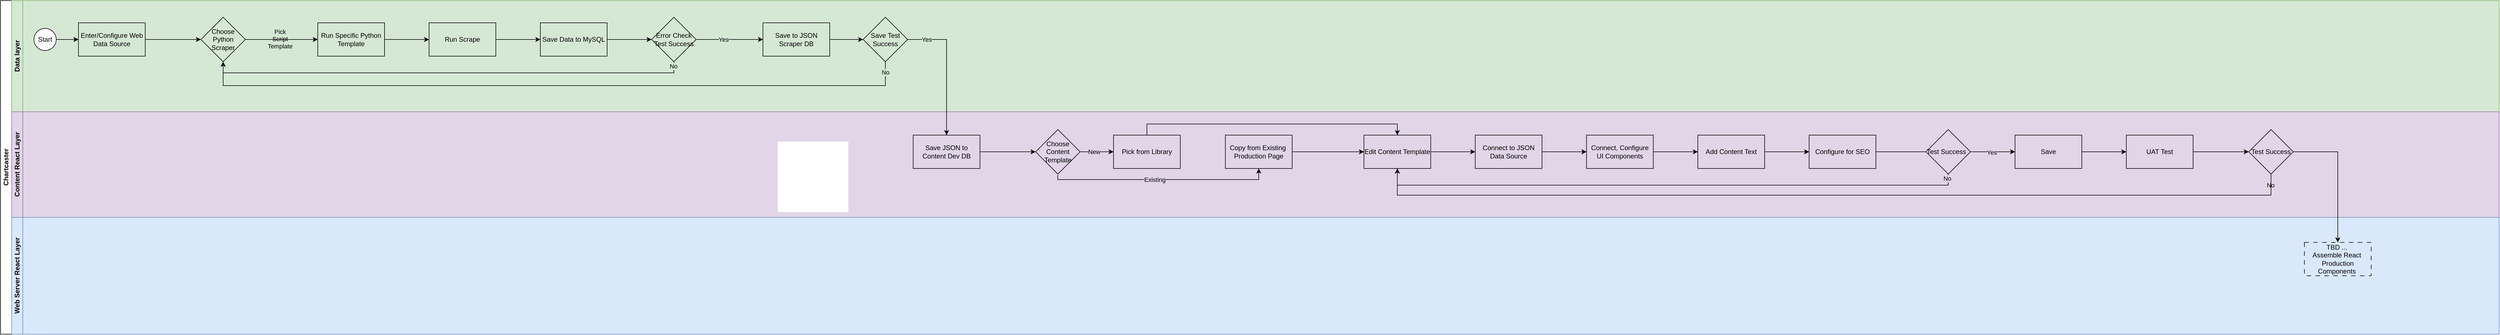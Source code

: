 <mxfile version="26.0.9">
  <diagram id="prtHgNgQTEPvFCAcTncT" name="Page-1">
    <mxGraphModel dx="2074" dy="1098" grid="1" gridSize="10" guides="1" tooltips="1" connect="1" arrows="1" fold="1" page="1" pageScale="1" pageWidth="827" pageHeight="1169" math="0" shadow="0">
      <root>
        <mxCell id="0" />
        <mxCell id="1" parent="0" />
        <mxCell id="oOW6s0dnsx2gBzozzX6u-67" value="Chartcaster" style="swimlane;html=1;childLayout=stackLayout;resizeParent=1;resizeParentMax=0;horizontal=0;startSize=20;horizontalStack=0;" parent="1" vertex="1">
          <mxGeometry y="20" width="4490" height="600" as="geometry" />
        </mxCell>
        <mxCell id="oOW6s0dnsx2gBzozzX6u-72" value="Data layer" style="swimlane;html=1;startSize=20;horizontal=0;fillColor=#d5e8d4;strokeColor=#82b366;labelBackgroundColor=none;swimlaneFillColor=#D5E8D4;" parent="oOW6s0dnsx2gBzozzX6u-67" vertex="1">
          <mxGeometry x="20" width="4470" height="200" as="geometry" />
        </mxCell>
        <mxCell id="oOW6s0dnsx2gBzozzX6u-73" value="" style="edgeStyle=orthogonalEdgeStyle;rounded=0;orthogonalLoop=1;jettySize=auto;html=1;flowAnimation=0;" parent="oOW6s0dnsx2gBzozzX6u-72" source="oOW6s0dnsx2gBzozzX6u-74" target="oOW6s0dnsx2gBzozzX6u-76" edge="1">
          <mxGeometry relative="1" as="geometry" />
        </mxCell>
        <mxCell id="oOW6s0dnsx2gBzozzX6u-74" value="Start" style="ellipse;whiteSpace=wrap;html=1;" parent="oOW6s0dnsx2gBzozzX6u-72" vertex="1">
          <mxGeometry x="40" y="50" width="40" height="40" as="geometry" />
        </mxCell>
        <mxCell id="oOW6s0dnsx2gBzozzX6u-75" value="" style="edgeStyle=orthogonalEdgeStyle;rounded=0;orthogonalLoop=1;jettySize=auto;html=1;flowAnimation=0;" parent="oOW6s0dnsx2gBzozzX6u-72" source="oOW6s0dnsx2gBzozzX6u-76" target="oOW6s0dnsx2gBzozzX6u-79" edge="1">
          <mxGeometry relative="1" as="geometry" />
        </mxCell>
        <mxCell id="oOW6s0dnsx2gBzozzX6u-76" value="&lt;div&gt;Enter/Configure Web&lt;/div&gt;Data Source" style="whiteSpace=wrap;html=1;labelBackgroundColor=none;fillColor=#D5E8D4;" parent="oOW6s0dnsx2gBzozzX6u-72" vertex="1">
          <mxGeometry x="120" y="40" width="120" height="60" as="geometry" />
        </mxCell>
        <mxCell id="oOW6s0dnsx2gBzozzX6u-77" value="" style="edgeStyle=orthogonalEdgeStyle;rounded=0;orthogonalLoop=1;jettySize=auto;html=1;flowAnimation=0;" parent="oOW6s0dnsx2gBzozzX6u-72" source="oOW6s0dnsx2gBzozzX6u-79" target="oOW6s0dnsx2gBzozzX6u-81" edge="1">
          <mxGeometry relative="1" as="geometry" />
        </mxCell>
        <mxCell id="oOW6s0dnsx2gBzozzX6u-78" value="Pick&lt;div&gt;Script&lt;br&gt;Template&lt;/div&gt;" style="edgeLabel;html=1;align=center;verticalAlign=middle;resizable=0;points=[];labelBackgroundColor=none;" parent="oOW6s0dnsx2gBzozzX6u-77" vertex="1" connectable="0">
          <mxGeometry x="-0.056" y="1" relative="1" as="geometry">
            <mxPoint as="offset" />
          </mxGeometry>
        </mxCell>
        <mxCell id="oOW6s0dnsx2gBzozzX6u-79" value="Choose Python Scraper" style="rhombus;whiteSpace=wrap;html=1;labelBackgroundColor=none;fillColor=#D5E8D4;" parent="oOW6s0dnsx2gBzozzX6u-72" vertex="1">
          <mxGeometry x="340" y="30" width="80" height="80" as="geometry" />
        </mxCell>
        <mxCell id="oOW6s0dnsx2gBzozzX6u-80" value="" style="edgeStyle=orthogonalEdgeStyle;rounded=0;orthogonalLoop=1;jettySize=auto;html=1;flowAnimation=0;" parent="oOW6s0dnsx2gBzozzX6u-72" source="oOW6s0dnsx2gBzozzX6u-81" target="oOW6s0dnsx2gBzozzX6u-83" edge="1">
          <mxGeometry relative="1" as="geometry" />
        </mxCell>
        <mxCell id="oOW6s0dnsx2gBzozzX6u-81" value="&lt;span style=&quot;color: rgb(0, 0, 0); font-family: Helvetica; font-size: 12px; font-style: normal; font-variant-ligatures: normal; font-variant-caps: normal; font-weight: 400; letter-spacing: normal; orphans: 2; text-align: center; text-indent: 0px; text-transform: none; widows: 2; word-spacing: 0px; -webkit-text-stroke-width: 0px; white-space: normal; text-decoration-thickness: initial; text-decoration-style: initial; text-decoration-color: initial; float: none; display: inline !important;&quot;&gt;Run Specific Python Template&lt;/span&gt;" style="whiteSpace=wrap;html=1;labelBackgroundColor=none;fillColor=#D5E8D4;" parent="oOW6s0dnsx2gBzozzX6u-72" vertex="1">
          <mxGeometry x="550" y="40" width="120" height="60" as="geometry" />
        </mxCell>
        <mxCell id="oOW6s0dnsx2gBzozzX6u-82" value="" style="edgeStyle=orthogonalEdgeStyle;rounded=0;orthogonalLoop=1;jettySize=auto;html=1;flowAnimation=0;" parent="oOW6s0dnsx2gBzozzX6u-72" source="oOW6s0dnsx2gBzozzX6u-83" target="oOW6s0dnsx2gBzozzX6u-84" edge="1">
          <mxGeometry relative="1" as="geometry" />
        </mxCell>
        <mxCell id="oOW6s0dnsx2gBzozzX6u-83" value="Run Scrape" style="whiteSpace=wrap;html=1;labelBackgroundColor=none;fillColor=#D5E8D4;" parent="oOW6s0dnsx2gBzozzX6u-72" vertex="1">
          <mxGeometry x="750" y="40" width="120" height="60" as="geometry" />
        </mxCell>
        <mxCell id="oOW6s0dnsx2gBzozzX6u-84" value="&lt;span style=&quot;color: rgb(0, 0, 0); font-family: Helvetica; font-size: 12px; font-style: normal; font-variant-ligatures: normal; font-variant-caps: normal; font-weight: 400; letter-spacing: normal; orphans: 2; text-align: center; text-indent: 0px; text-transform: none; widows: 2; word-spacing: 0px; -webkit-text-stroke-width: 0px; white-space: normal; text-decoration-thickness: initial; text-decoration-style: initial; text-decoration-color: initial; float: none; display: inline !important;&quot;&gt;Save Data to MySQL&lt;/span&gt;" style="whiteSpace=wrap;html=1;labelBackgroundColor=none;fillColor=#D5E8D4;" parent="oOW6s0dnsx2gBzozzX6u-72" vertex="1">
          <mxGeometry x="950" y="40" width="120" height="60" as="geometry" />
        </mxCell>
        <mxCell id="oOW6s0dnsx2gBzozzX6u-85" value="" style="edgeStyle=orthogonalEdgeStyle;rounded=0;orthogonalLoop=1;jettySize=auto;html=1;exitX=1;exitY=0.5;exitDx=0;exitDy=0;flowAnimation=0;" parent="oOW6s0dnsx2gBzozzX6u-72" source="oOW6s0dnsx2gBzozzX6u-84" target="oOW6s0dnsx2gBzozzX6u-90" edge="1">
          <mxGeometry relative="1" as="geometry">
            <mxPoint x="1270" y="70" as="sourcePoint" />
          </mxGeometry>
        </mxCell>
        <mxCell id="oOW6s0dnsx2gBzozzX6u-86" value="" style="edgeStyle=orthogonalEdgeStyle;rounded=0;orthogonalLoop=1;jettySize=auto;html=1;flowAnimation=0;" parent="oOW6s0dnsx2gBzozzX6u-72" source="oOW6s0dnsx2gBzozzX6u-90" target="oOW6s0dnsx2gBzozzX6u-92" edge="1">
          <mxGeometry relative="1" as="geometry" />
        </mxCell>
        <mxCell id="oOW6s0dnsx2gBzozzX6u-87" value="Yes" style="edgeLabel;html=1;align=center;verticalAlign=middle;resizable=0;points=[];labelBackgroundColor=#D5E8D4;" parent="oOW6s0dnsx2gBzozzX6u-86" vertex="1" connectable="0">
          <mxGeometry x="-0.194" relative="1" as="geometry">
            <mxPoint as="offset" />
          </mxGeometry>
        </mxCell>
        <mxCell id="oOW6s0dnsx2gBzozzX6u-88" style="edgeStyle=orthogonalEdgeStyle;rounded=0;orthogonalLoop=1;jettySize=auto;html=1;entryX=0.5;entryY=1;entryDx=0;entryDy=0;flowAnimation=0;exitX=0.5;exitY=1;exitDx=0;exitDy=0;" parent="oOW6s0dnsx2gBzozzX6u-72" source="oOW6s0dnsx2gBzozzX6u-90" target="oOW6s0dnsx2gBzozzX6u-79" edge="1">
          <mxGeometry relative="1" as="geometry">
            <Array as="points">
              <mxPoint x="1190" y="130" />
              <mxPoint x="380" y="130" />
            </Array>
          </mxGeometry>
        </mxCell>
        <mxCell id="oOW6s0dnsx2gBzozzX6u-89" value="No" style="edgeLabel;html=1;align=center;verticalAlign=middle;resizable=0;points=[];labelBackgroundColor=#D5E8D4;" parent="oOW6s0dnsx2gBzozzX6u-88" vertex="1" connectable="0">
          <mxGeometry x="-0.982" y="-1" relative="1" as="geometry">
            <mxPoint as="offset" />
          </mxGeometry>
        </mxCell>
        <mxCell id="oOW6s0dnsx2gBzozzX6u-90" value="&lt;span style=&quot;color: rgb(0, 0, 0); font-family: Helvetica; font-size: 12px; font-style: normal; font-variant-ligatures: normal; font-variant-caps: normal; font-weight: 400; letter-spacing: normal; orphans: 2; text-align: center; text-indent: 0px; text-transform: none; widows: 2; word-spacing: 0px; -webkit-text-stroke-width: 0px; white-space: normal; text-decoration-thickness: initial; text-decoration-style: initial; text-decoration-color: initial; float: none; display: inline !important;&quot;&gt;Error Check Test Success&lt;/span&gt;" style="rhombus;whiteSpace=wrap;html=1;labelBackgroundColor=none;fillColor=#D5E8D4;" parent="oOW6s0dnsx2gBzozzX6u-72" vertex="1">
          <mxGeometry x="1150" y="30" width="80" height="80" as="geometry" />
        </mxCell>
        <mxCell id="oOW6s0dnsx2gBzozzX6u-91" value="" style="edgeStyle=orthogonalEdgeStyle;rounded=0;orthogonalLoop=1;jettySize=auto;html=1;flowAnimation=0;" parent="oOW6s0dnsx2gBzozzX6u-72" source="oOW6s0dnsx2gBzozzX6u-92" target="oOW6s0dnsx2gBzozzX6u-95" edge="1">
          <mxGeometry relative="1" as="geometry" />
        </mxCell>
        <mxCell id="oOW6s0dnsx2gBzozzX6u-92" value="Save to JSON Scraper DB" style="whiteSpace=wrap;html=1;labelBackgroundColor=none;fillColor=#D5E8D4;" parent="oOW6s0dnsx2gBzozzX6u-72" vertex="1">
          <mxGeometry x="1350" y="40" width="120" height="60" as="geometry" />
        </mxCell>
        <mxCell id="oOW6s0dnsx2gBzozzX6u-93" style="edgeStyle=orthogonalEdgeStyle;rounded=0;orthogonalLoop=1;jettySize=auto;html=1;entryX=0.5;entryY=1;entryDx=0;entryDy=0;flowAnimation=0;exitX=0.5;exitY=1;exitDx=0;exitDy=0;" parent="oOW6s0dnsx2gBzozzX6u-72" source="oOW6s0dnsx2gBzozzX6u-95" target="oOW6s0dnsx2gBzozzX6u-79" edge="1">
          <mxGeometry relative="1" as="geometry">
            <Array as="points">
              <mxPoint x="1570" y="153" />
              <mxPoint x="380" y="153" />
            </Array>
          </mxGeometry>
        </mxCell>
        <mxCell id="oOW6s0dnsx2gBzozzX6u-140" value="No" style="edgeLabel;html=1;align=center;verticalAlign=middle;resizable=0;points=[];labelBackgroundColor=#D5E8D4;" parent="oOW6s0dnsx2gBzozzX6u-93" vertex="1" connectable="0">
          <mxGeometry x="-0.97" relative="1" as="geometry">
            <mxPoint as="offset" />
          </mxGeometry>
        </mxCell>
        <mxCell id="oOW6s0dnsx2gBzozzX6u-95" value="Save Test Success" style="rhombus;whiteSpace=wrap;html=1;labelBackgroundColor=none;fillColor=#D5E8D4;" parent="oOW6s0dnsx2gBzozzX6u-72" vertex="1">
          <mxGeometry x="1530" y="30" width="80" height="80" as="geometry" />
        </mxCell>
        <mxCell id="oOW6s0dnsx2gBzozzX6u-96" value="Content React Layer" style="swimlane;html=1;startSize=20;horizontal=0;fillColor=#e1d5e7;strokeColor=#9673a6;swimlaneFillColor=#E1D5E7;" parent="oOW6s0dnsx2gBzozzX6u-67" vertex="1">
          <mxGeometry x="20" y="200" width="4470" height="190" as="geometry" />
        </mxCell>
        <mxCell id="oOW6s0dnsx2gBzozzX6u-97" value="" style="edgeStyle=orthogonalEdgeStyle;rounded=0;orthogonalLoop=1;jettySize=auto;html=1;endArrow=classic;endFill=1;" parent="oOW6s0dnsx2gBzozzX6u-96" edge="1">
          <mxGeometry relative="1" as="geometry">
            <mxPoint x="200" y="60" as="sourcePoint" />
          </mxGeometry>
        </mxCell>
        <mxCell id="oOW6s0dnsx2gBzozzX6u-135" value="" style="edgeStyle=orthogonalEdgeStyle;rounded=0;orthogonalLoop=1;jettySize=auto;html=1;" parent="oOW6s0dnsx2gBzozzX6u-96" source="oOW6s0dnsx2gBzozzX6u-99" target="oOW6s0dnsx2gBzozzX6u-134" edge="1">
          <mxGeometry relative="1" as="geometry" />
        </mxCell>
        <mxCell id="oOW6s0dnsx2gBzozzX6u-99" value="Save JSON to Content Dev DB" style="whiteSpace=wrap;html=1;fillColor=#E1D5E7;" parent="oOW6s0dnsx2gBzozzX6u-96" vertex="1">
          <mxGeometry x="1620" y="42" width="120" height="60" as="geometry" />
        </mxCell>
        <mxCell id="oOW6s0dnsx2gBzozzX6u-100" style="edgeStyle=orthogonalEdgeStyle;rounded=0;orthogonalLoop=1;jettySize=auto;html=1;entryX=0;entryY=0.5;entryDx=0;entryDy=0;flowAnimation=0;exitX=0.946;exitY=0.5;exitDx=0;exitDy=0;exitPerimeter=0;" parent="oOW6s0dnsx2gBzozzX6u-96" source="oOW6s0dnsx2gBzozzX6u-134" target="oOW6s0dnsx2gBzozzX6u-117" edge="1">
          <mxGeometry relative="1" as="geometry">
            <mxPoint x="1920.0" y="72" as="sourcePoint" />
          </mxGeometry>
        </mxCell>
        <mxCell id="oOW6s0dnsx2gBzozzX6u-101" value="New" style="edgeLabel;html=1;align=center;verticalAlign=middle;resizable=0;points=[];labelBackgroundColor=#E1D5E7;" parent="oOW6s0dnsx2gBzozzX6u-100" vertex="1" connectable="0">
          <mxGeometry x="-0.093" relative="1" as="geometry">
            <mxPoint as="offset" />
          </mxGeometry>
        </mxCell>
        <mxCell id="oOW6s0dnsx2gBzozzX6u-102" style="edgeStyle=orthogonalEdgeStyle;rounded=0;orthogonalLoop=1;jettySize=auto;html=1;entryX=0.5;entryY=1;entryDx=0;entryDy=0;flowAnimation=0;exitX=0.498;exitY=1.021;exitDx=0;exitDy=0;exitPerimeter=0;" parent="oOW6s0dnsx2gBzozzX6u-96" source="oOW6s0dnsx2gBzozzX6u-134" target="oOW6s0dnsx2gBzozzX6u-119" edge="1">
          <mxGeometry relative="1" as="geometry">
            <Array as="points">
              <mxPoint x="1880" y="122" />
              <mxPoint x="2241" y="122" />
            </Array>
            <mxPoint x="1880.0" y="112" as="sourcePoint" />
          </mxGeometry>
        </mxCell>
        <mxCell id="oOW6s0dnsx2gBzozzX6u-103" value="Existing" style="edgeLabel;html=1;align=center;verticalAlign=middle;resizable=0;points=[];labelBackgroundColor=#E1D5E7;" parent="oOW6s0dnsx2gBzozzX6u-102" vertex="1" connectable="0">
          <mxGeometry x="-0.063" relative="1" as="geometry">
            <mxPoint as="offset" />
          </mxGeometry>
        </mxCell>
        <mxCell id="oOW6s0dnsx2gBzozzX6u-105" value="" style="edgeStyle=orthogonalEdgeStyle;rounded=0;orthogonalLoop=1;jettySize=auto;html=1;flowAnimation=0;" parent="oOW6s0dnsx2gBzozzX6u-96" source="oOW6s0dnsx2gBzozzX6u-106" target="oOW6s0dnsx2gBzozzX6u-107" edge="1">
          <mxGeometry relative="1" as="geometry" />
        </mxCell>
        <mxCell id="oOW6s0dnsx2gBzozzX6u-106" value="Connect to JSON Data Source" style="whiteSpace=wrap;html=1;fillColor=#E1D5E7;" parent="oOW6s0dnsx2gBzozzX6u-96" vertex="1">
          <mxGeometry x="2630" y="42" width="120" height="60" as="geometry" />
        </mxCell>
        <mxCell id="oOW6s0dnsx2gBzozzX6u-107" value="&lt;span style=&quot;color: rgb(0, 0, 0); font-family: Helvetica; font-size: 12px; font-style: normal; font-variant-ligatures: normal; font-variant-caps: normal; font-weight: 400; letter-spacing: normal; orphans: 2; text-align: center; text-indent: 0px; text-transform: none; widows: 2; word-spacing: 0px; -webkit-text-stroke-width: 0px; white-space: normal; text-decoration-thickness: initial; text-decoration-style: initial; text-decoration-color: initial; float: none; display: inline !important;&quot;&gt;Connect, Configure UI Components&lt;/span&gt;" style="whiteSpace=wrap;html=1;fillColor=#E1D5E7;labelBackgroundColor=none;" parent="oOW6s0dnsx2gBzozzX6u-96" vertex="1">
          <mxGeometry x="2830" y="42" width="120" height="60" as="geometry" />
        </mxCell>
        <mxCell id="oOW6s0dnsx2gBzozzX6u-108" value="" style="edgeStyle=orthogonalEdgeStyle;rounded=0;orthogonalLoop=1;jettySize=auto;html=1;flowAnimation=0;" parent="oOW6s0dnsx2gBzozzX6u-96" source="oOW6s0dnsx2gBzozzX6u-109" target="oOW6s0dnsx2gBzozzX6u-112" edge="1">
          <mxGeometry relative="1" as="geometry" />
        </mxCell>
        <mxCell id="oOW6s0dnsx2gBzozzX6u-109" value="Add Content Text" style="whiteSpace=wrap;html=1;fillColor=#E1D5E7;" parent="oOW6s0dnsx2gBzozzX6u-96" vertex="1">
          <mxGeometry x="3030" y="42" width="120" height="60" as="geometry" />
        </mxCell>
        <mxCell id="oOW6s0dnsx2gBzozzX6u-110" value="" style="edgeStyle=orthogonalEdgeStyle;rounded=0;orthogonalLoop=1;jettySize=auto;html=1;flowAnimation=0;" parent="oOW6s0dnsx2gBzozzX6u-96" source="oOW6s0dnsx2gBzozzX6u-112" target="oOW6s0dnsx2gBzozzX6u-121" edge="1">
          <mxGeometry relative="1" as="geometry" />
        </mxCell>
        <mxCell id="oOW6s0dnsx2gBzozzX6u-111" value="Yes" style="edgeLabel;html=1;align=center;verticalAlign=middle;resizable=0;points=[];labelBackgroundColor=#E1D5E7;" parent="oOW6s0dnsx2gBzozzX6u-110" vertex="1" connectable="0">
          <mxGeometry x="0.658" y="-1" relative="1" as="geometry">
            <mxPoint as="offset" />
          </mxGeometry>
        </mxCell>
        <mxCell id="oOW6s0dnsx2gBzozzX6u-112" value="Configure for SEO" style="whiteSpace=wrap;html=1;fillColor=#E1D5E7;" parent="oOW6s0dnsx2gBzozzX6u-96" vertex="1">
          <mxGeometry x="3230" y="42" width="120" height="60" as="geometry" />
        </mxCell>
        <mxCell id="oOW6s0dnsx2gBzozzX6u-113" value="" style="edgeStyle=orthogonalEdgeStyle;rounded=0;orthogonalLoop=1;jettySize=auto;html=1;flowAnimation=0;" parent="oOW6s0dnsx2gBzozzX6u-96" source="oOW6s0dnsx2gBzozzX6u-107" target="oOW6s0dnsx2gBzozzX6u-109" edge="1">
          <mxGeometry relative="1" as="geometry" />
        </mxCell>
        <mxCell id="oOW6s0dnsx2gBzozzX6u-114" style="edgeStyle=orthogonalEdgeStyle;rounded=0;orthogonalLoop=1;jettySize=auto;html=1;entryX=0;entryY=0.5;entryDx=0;entryDy=0;flowAnimation=0;" parent="oOW6s0dnsx2gBzozzX6u-96" source="oOW6s0dnsx2gBzozzX6u-115" target="oOW6s0dnsx2gBzozzX6u-106" edge="1">
          <mxGeometry relative="1" as="geometry" />
        </mxCell>
        <mxCell id="oOW6s0dnsx2gBzozzX6u-115" value="Edit Content Template" style="whiteSpace=wrap;html=1;fillColor=#E1D5E7;" parent="oOW6s0dnsx2gBzozzX6u-96" vertex="1">
          <mxGeometry x="2430" y="42" width="120" height="60" as="geometry" />
        </mxCell>
        <mxCell id="oOW6s0dnsx2gBzozzX6u-116" style="edgeStyle=orthogonalEdgeStyle;rounded=0;orthogonalLoop=1;jettySize=auto;html=1;entryX=0.5;entryY=0;entryDx=0;entryDy=0;flowAnimation=0;" parent="oOW6s0dnsx2gBzozzX6u-96" source="oOW6s0dnsx2gBzozzX6u-117" target="oOW6s0dnsx2gBzozzX6u-115" edge="1">
          <mxGeometry relative="1" as="geometry">
            <Array as="points">
              <mxPoint x="2040" y="22" />
              <mxPoint x="2490" y="22" />
            </Array>
          </mxGeometry>
        </mxCell>
        <mxCell id="oOW6s0dnsx2gBzozzX6u-117" value="Pick from Library" style="whiteSpace=wrap;html=1;fillColor=#E1D5E7;" parent="oOW6s0dnsx2gBzozzX6u-96" vertex="1">
          <mxGeometry x="1980" y="42" width="120" height="60" as="geometry" />
        </mxCell>
        <mxCell id="oOW6s0dnsx2gBzozzX6u-118" style="edgeStyle=orthogonalEdgeStyle;rounded=0;orthogonalLoop=1;jettySize=auto;html=1;entryX=0;entryY=0.5;entryDx=0;entryDy=0;flowAnimation=0;" parent="oOW6s0dnsx2gBzozzX6u-96" source="oOW6s0dnsx2gBzozzX6u-119" target="oOW6s0dnsx2gBzozzX6u-115" edge="1">
          <mxGeometry relative="1" as="geometry" />
        </mxCell>
        <mxCell id="oOW6s0dnsx2gBzozzX6u-119" value="Copy from Existing&amp;nbsp; Production Page" style="whiteSpace=wrap;html=1;fillColor=#E1D5E7;" parent="oOW6s0dnsx2gBzozzX6u-96" vertex="1">
          <mxGeometry x="2181" y="42" width="120" height="60" as="geometry" />
        </mxCell>
        <mxCell id="oOW6s0dnsx2gBzozzX6u-120" value="" style="edgeStyle=orthogonalEdgeStyle;rounded=0;orthogonalLoop=1;jettySize=auto;html=1;flowAnimation=0;" parent="oOW6s0dnsx2gBzozzX6u-96" source="oOW6s0dnsx2gBzozzX6u-121" target="oOW6s0dnsx2gBzozzX6u-122" edge="1">
          <mxGeometry relative="1" as="geometry" />
        </mxCell>
        <mxCell id="oOW6s0dnsx2gBzozzX6u-121" value="&lt;span style=&quot;color: rgb(0, 0, 0); font-family: Helvetica; font-size: 12px; font-style: normal; font-variant-ligatures: normal; font-variant-caps: normal; font-weight: 400; letter-spacing: normal; orphans: 2; text-align: center; text-indent: 0px; text-transform: none; widows: 2; word-spacing: 0px; -webkit-text-stroke-width: 0px; white-space: normal; text-decoration-thickness: initial; text-decoration-style: initial; text-decoration-color: initial; float: none; display: inline !important;&quot;&gt;Save&lt;/span&gt;" style="whiteSpace=wrap;html=1;fillColor=#E1D5E7;labelBackgroundColor=none;" parent="oOW6s0dnsx2gBzozzX6u-96" vertex="1">
          <mxGeometry x="3600" y="42" width="120" height="60" as="geometry" />
        </mxCell>
        <mxCell id="oOW6s0dnsx2gBzozzX6u-122" value="UAT Test" style="whiteSpace=wrap;html=1;fillColor=#E1D5E7;" parent="oOW6s0dnsx2gBzozzX6u-96" vertex="1">
          <mxGeometry x="3800" y="42" width="120" height="60" as="geometry" />
        </mxCell>
        <mxCell id="oOW6s0dnsx2gBzozzX6u-123" style="edgeStyle=orthogonalEdgeStyle;rounded=0;orthogonalLoop=1;jettySize=auto;html=1;entryX=0.5;entryY=1;entryDx=0;entryDy=0;flowAnimation=0;" parent="oOW6s0dnsx2gBzozzX6u-96" source="oOW6s0dnsx2gBzozzX6u-125" target="oOW6s0dnsx2gBzozzX6u-115" edge="1">
          <mxGeometry relative="1" as="geometry">
            <Array as="points">
              <mxPoint x="3480" y="132" />
              <mxPoint x="2490" y="132" />
            </Array>
          </mxGeometry>
        </mxCell>
        <mxCell id="oOW6s0dnsx2gBzozzX6u-124" value="No" style="edgeLabel;html=1;align=center;verticalAlign=middle;resizable=0;points=[];labelBackgroundColor=#E1D5E7;" parent="oOW6s0dnsx2gBzozzX6u-123" vertex="1" connectable="0">
          <mxGeometry x="-0.985" y="-2" relative="1" as="geometry">
            <mxPoint as="offset" />
          </mxGeometry>
        </mxCell>
        <mxCell id="oOW6s0dnsx2gBzozzX6u-125" value="Test Success&amp;nbsp;&amp;nbsp;" style="rhombus;whiteSpace=wrap;html=1;fillColor=#E1D5E7;" parent="oOW6s0dnsx2gBzozzX6u-96" vertex="1">
          <mxGeometry x="3440" y="32" width="80" height="80" as="geometry" />
        </mxCell>
        <mxCell id="oOW6s0dnsx2gBzozzX6u-126" style="edgeStyle=orthogonalEdgeStyle;rounded=0;orthogonalLoop=1;jettySize=auto;html=1;entryX=0.5;entryY=1;entryDx=0;entryDy=0;flowAnimation=0;" parent="oOW6s0dnsx2gBzozzX6u-96" source="oOW6s0dnsx2gBzozzX6u-128" target="oOW6s0dnsx2gBzozzX6u-115" edge="1">
          <mxGeometry relative="1" as="geometry">
            <Array as="points">
              <mxPoint x="4060" y="150" />
              <mxPoint x="2490" y="150" />
            </Array>
          </mxGeometry>
        </mxCell>
        <mxCell id="oOW6s0dnsx2gBzozzX6u-127" value="No" style="edgeLabel;html=1;align=center;verticalAlign=middle;resizable=0;points=[];labelBackgroundColor=none;" parent="oOW6s0dnsx2gBzozzX6u-126" vertex="1" connectable="0">
          <mxGeometry x="-0.976" y="-1" relative="1" as="geometry">
            <mxPoint as="offset" />
          </mxGeometry>
        </mxCell>
        <mxCell id="oOW6s0dnsx2gBzozzX6u-128" value="Test Success" style="rhombus;whiteSpace=wrap;html=1;fillColor=#E1D5E7;" parent="oOW6s0dnsx2gBzozzX6u-96" vertex="1">
          <mxGeometry x="4020" y="32" width="80" height="80" as="geometry" />
        </mxCell>
        <mxCell id="oOW6s0dnsx2gBzozzX6u-129" value="" style="edgeStyle=orthogonalEdgeStyle;rounded=0;orthogonalLoop=1;jettySize=auto;html=1;flowAnimation=0;" parent="oOW6s0dnsx2gBzozzX6u-96" source="oOW6s0dnsx2gBzozzX6u-122" target="oOW6s0dnsx2gBzozzX6u-128" edge="1">
          <mxGeometry relative="1" as="geometry" />
        </mxCell>
        <mxCell id="oOW6s0dnsx2gBzozzX6u-134" value="Choose Content Template" style="rhombus;whiteSpace=wrap;html=1;fillColor=#E1D5E7;" parent="oOW6s0dnsx2gBzozzX6u-96" vertex="1">
          <mxGeometry x="1840" y="32" width="80" height="80" as="geometry" />
        </mxCell>
        <mxCell id="oOW6s0dnsx2gBzozzX6u-130" value="Web Server React Layer" style="swimlane;html=1;startSize=20;horizontal=0;fillColor=#dae8fc;strokeColor=#6c8ebf;swimlaneFillColor=#DAE8FC;" parent="oOW6s0dnsx2gBzozzX6u-67" vertex="1">
          <mxGeometry x="20" y="390" width="4470" height="210" as="geometry" />
        </mxCell>
        <mxCell id="oOW6s0dnsx2gBzozzX6u-131" value="TBD ...&amp;nbsp;&lt;div&gt;Assemble React&amp;nbsp; Production Components&amp;nbsp;&lt;/div&gt;" style="whiteSpace=wrap;html=1;dashed=1;dashPattern=8 8;fillColor=#DAE8FC;" parent="oOW6s0dnsx2gBzozzX6u-130" vertex="1">
          <mxGeometry x="4120" y="45" width="120" height="60" as="geometry" />
        </mxCell>
        <mxCell id="oOW6s0dnsx2gBzozzX6u-133" style="edgeStyle=orthogonalEdgeStyle;rounded=0;orthogonalLoop=1;jettySize=auto;html=1;entryX=0.5;entryY=0;entryDx=0;entryDy=0;" parent="oOW6s0dnsx2gBzozzX6u-67" source="oOW6s0dnsx2gBzozzX6u-128" target="oOW6s0dnsx2gBzozzX6u-131" edge="1">
          <mxGeometry relative="1" as="geometry" />
        </mxCell>
        <mxCell id="oOW6s0dnsx2gBzozzX6u-136" style="edgeStyle=orthogonalEdgeStyle;rounded=0;orthogonalLoop=1;jettySize=auto;html=1;" parent="oOW6s0dnsx2gBzozzX6u-67" source="oOW6s0dnsx2gBzozzX6u-95" target="oOW6s0dnsx2gBzozzX6u-99" edge="1">
          <mxGeometry relative="1" as="geometry" />
        </mxCell>
        <mxCell id="oOW6s0dnsx2gBzozzX6u-139" value="Yes" style="edgeLabel;html=1;align=center;verticalAlign=middle;resizable=0;points=[];labelBackgroundColor=#D5E8D4;" parent="oOW6s0dnsx2gBzozzX6u-136" vertex="1" connectable="0">
          <mxGeometry x="-0.724" relative="1" as="geometry">
            <mxPoint as="offset" />
          </mxGeometry>
        </mxCell>
      </root>
    </mxGraphModel>
  </diagram>
</mxfile>
